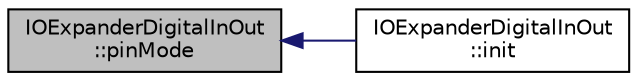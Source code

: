 digraph "IOExpanderDigitalInOut::pinMode"
{
  edge [fontname="Helvetica",fontsize="10",labelfontname="Helvetica",labelfontsize="10"];
  node [fontname="Helvetica",fontsize="10",shape=record];
  rankdir="LR";
  Node18 [label="IOExpanderDigitalInOut\l::pinMode",height=0.2,width=0.4,color="black", fillcolor="grey75", style="filled", fontcolor="black"];
  Node18 -> Node19 [dir="back",color="midnightblue",fontsize="10",style="solid",fontname="Helvetica"];
  Node19 [label="IOExpanderDigitalInOut\l::init",height=0.2,width=0.4,color="black", fillcolor="white", style="filled",URL="$class_i_o_expander_digital_in_out.html#a2b7fd6147f7abc8eea43afbcbb80e1b6"];
}
